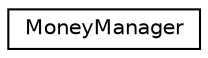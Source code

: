 digraph "Grafische Darstellung der Klassenhierarchie"
{
  edge [fontname="Helvetica",fontsize="10",labelfontname="Helvetica",labelfontsize="10"];
  node [fontname="Helvetica",fontsize="10",shape=record];
  rankdir="LR";
  Node1 [label="MoneyManager",height=0.2,width=0.4,color="black", fillcolor="white", style="filled",URL="$class_money_manager.html"];
}
